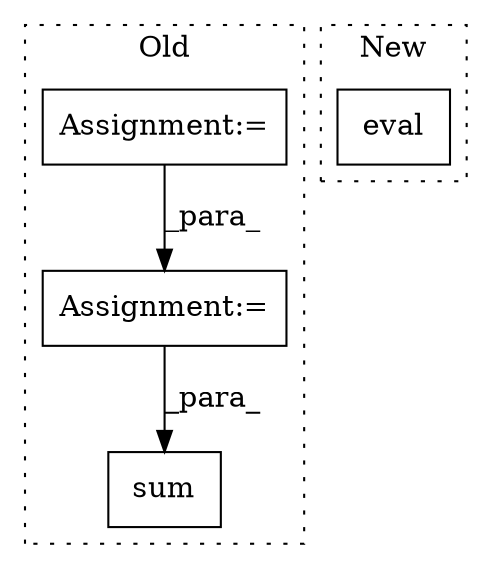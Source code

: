 digraph G {
subgraph cluster0 {
1 [label="sum" a="32" s="610,621" l="4,1" shape="box"];
3 [label="Assignment:=" a="7" s="471" l="2" shape="box"];
4 [label="Assignment:=" a="7" s="542" l="1" shape="box"];
label = "Old";
style="dotted";
}
subgraph cluster1 {
2 [label="eval" a="32" s="1844" l="6" shape="box"];
label = "New";
style="dotted";
}
3 -> 4 [label="_para_"];
4 -> 1 [label="_para_"];
}